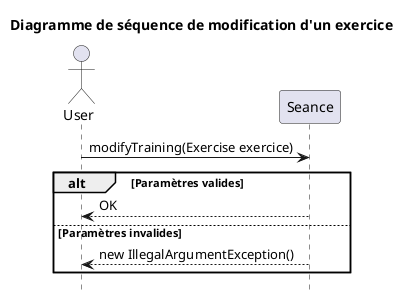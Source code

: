 @startuml
hide footbox
actor User

title Diagramme de séquence de modification d'un exercice

User -> Seance: modifyTraining(Exercise exercice)

alt Paramètres valides
    User <-- Seance: OK
else Paramètres invalides
    User <-- Seance: new IllegalArgumentException()
end

@enduml